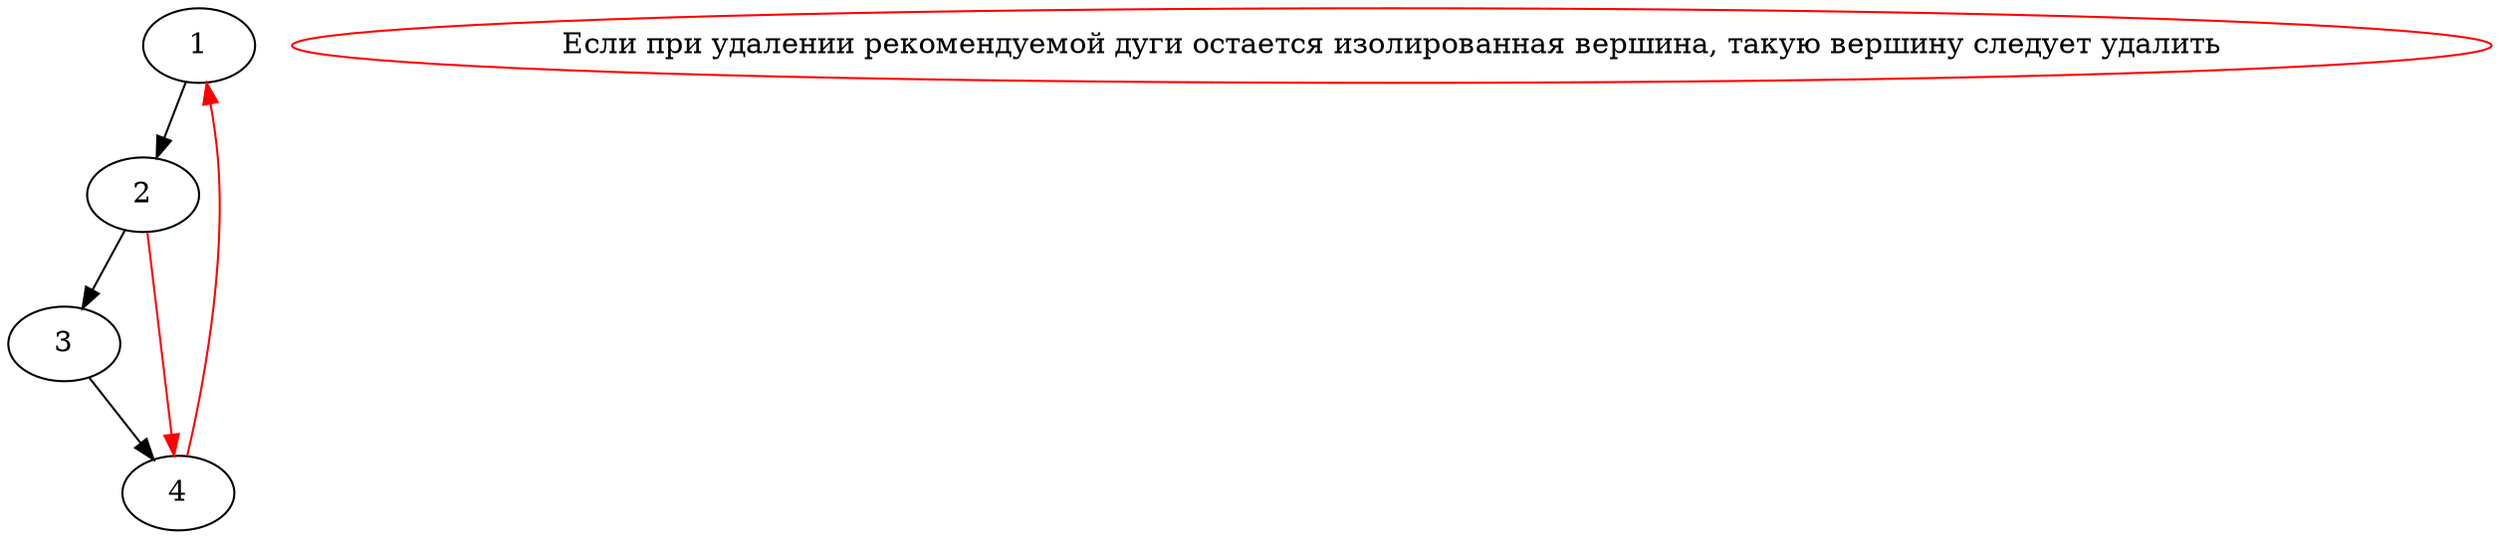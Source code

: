 digraph MixedEdges 
{
    1 -> 2;
    2 -> 3;
    3 -> 4;
    4 -> 1 [color=red];
    2 -> 4 [color=red];
    c[color = red label = "Если при удалении рекомендуемой дуги остается изолированная вершина, такую вершину следует удалить"];
}
